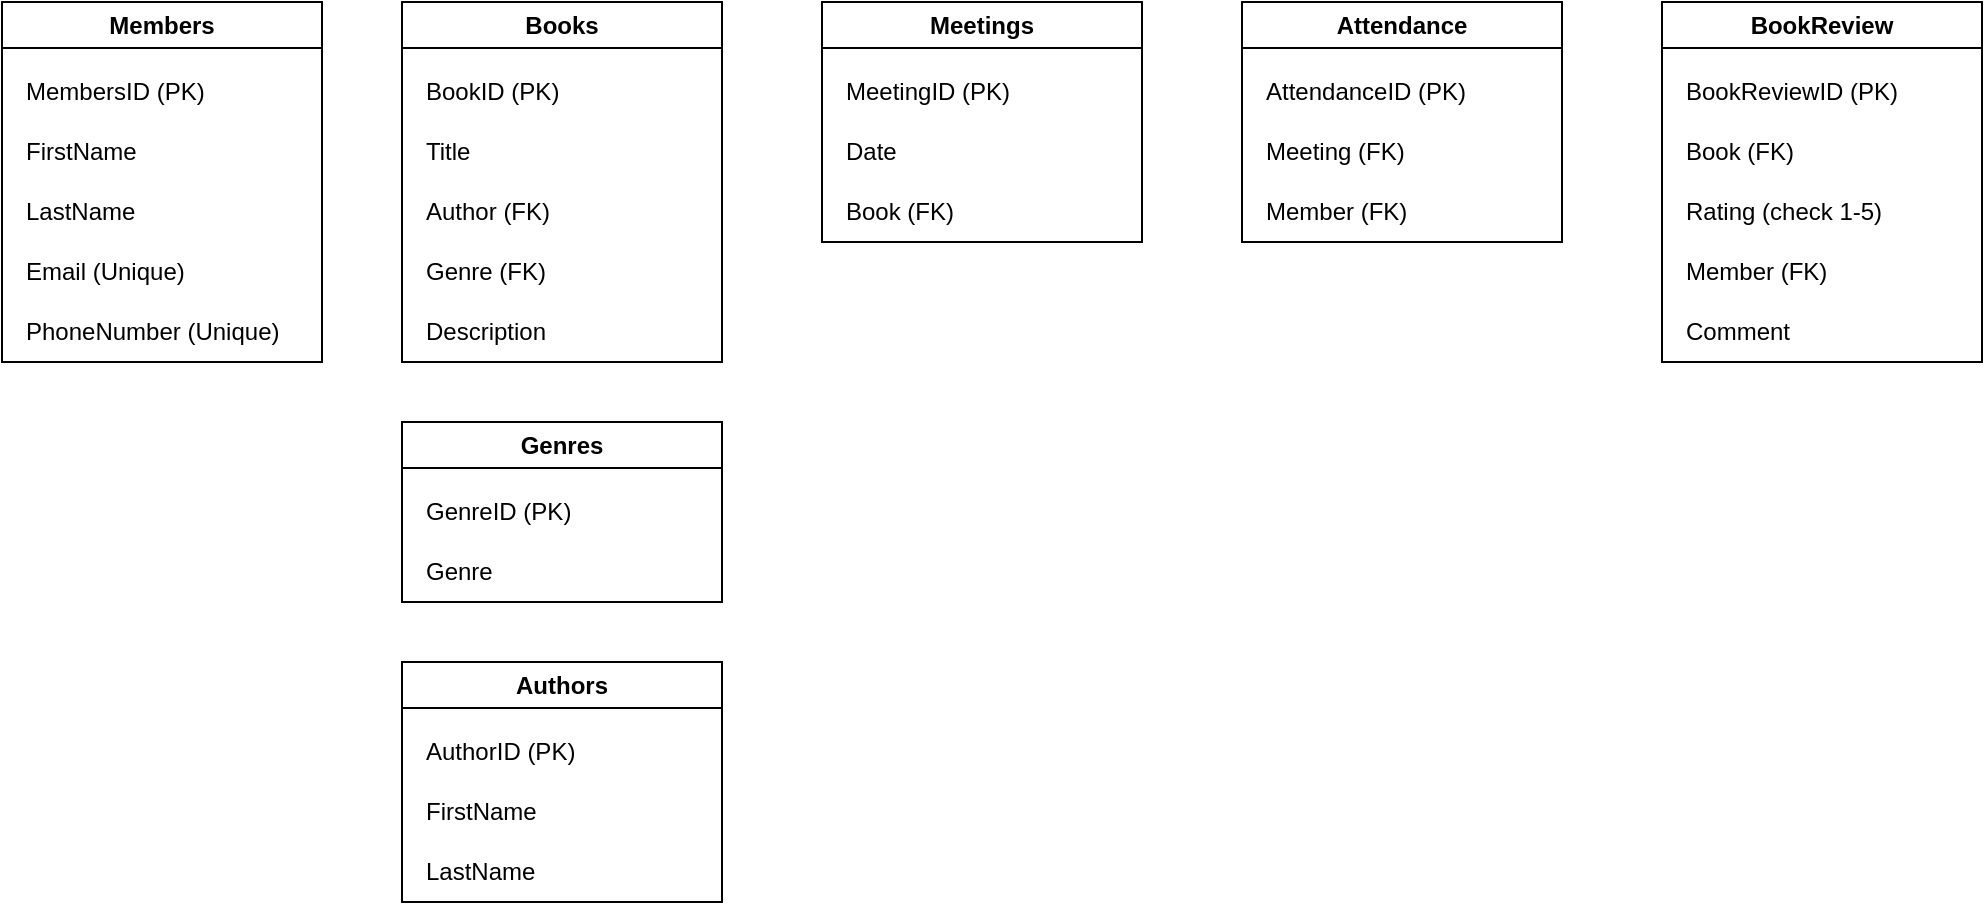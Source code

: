 <mxfile version="22.1.21" type="github">
  <diagram name="Page-1" id="lrwuSZgX4VnGKg4D3DA1">
    <mxGraphModel dx="1221" dy="599" grid="1" gridSize="10" guides="1" tooltips="1" connect="1" arrows="1" fold="1" page="1" pageScale="1" pageWidth="1169" pageHeight="827" math="0" shadow="0">
      <root>
        <mxCell id="0" />
        <mxCell id="1" parent="0" />
        <mxCell id="FsZbiuImTqXAYvnQeXjL-19" value="Members" style="swimlane;whiteSpace=wrap;html=1;" parent="1" vertex="1">
          <mxGeometry x="30" y="40" width="160" height="180" as="geometry" />
        </mxCell>
        <mxCell id="FsZbiuImTqXAYvnQeXjL-20" value="MembersID (PK)" style="text;html=1;strokeColor=none;fillColor=none;align=left;verticalAlign=middle;whiteSpace=wrap;rounded=0;" parent="FsZbiuImTqXAYvnQeXjL-19" vertex="1">
          <mxGeometry x="10" y="30" width="150" height="30" as="geometry" />
        </mxCell>
        <mxCell id="FsZbiuImTqXAYvnQeXjL-21" value="FirstName" style="text;html=1;strokeColor=none;fillColor=none;align=left;verticalAlign=middle;whiteSpace=wrap;rounded=0;" parent="FsZbiuImTqXAYvnQeXjL-19" vertex="1">
          <mxGeometry x="10" y="60" width="150" height="30" as="geometry" />
        </mxCell>
        <mxCell id="FsZbiuImTqXAYvnQeXjL-22" value="LastName" style="text;html=1;strokeColor=none;fillColor=none;align=left;verticalAlign=middle;whiteSpace=wrap;rounded=0;" parent="FsZbiuImTqXAYvnQeXjL-19" vertex="1">
          <mxGeometry x="10" y="90" width="150" height="30" as="geometry" />
        </mxCell>
        <mxCell id="FsZbiuImTqXAYvnQeXjL-23" value="Email (Unique)" style="text;html=1;strokeColor=none;fillColor=none;align=left;verticalAlign=middle;whiteSpace=wrap;rounded=0;" parent="FsZbiuImTqXAYvnQeXjL-19" vertex="1">
          <mxGeometry x="10" y="120" width="150" height="30" as="geometry" />
        </mxCell>
        <mxCell id="FsZbiuImTqXAYvnQeXjL-24" value="PhoneNumber (Unique)" style="text;html=1;strokeColor=none;fillColor=none;align=left;verticalAlign=middle;whiteSpace=wrap;rounded=0;" parent="FsZbiuImTqXAYvnQeXjL-19" vertex="1">
          <mxGeometry x="10" y="150" width="150" height="30" as="geometry" />
        </mxCell>
        <mxCell id="FsZbiuImTqXAYvnQeXjL-25" value="Books" style="swimlane;whiteSpace=wrap;html=1;" parent="1" vertex="1">
          <mxGeometry x="230" y="40" width="160" height="180" as="geometry" />
        </mxCell>
        <mxCell id="FsZbiuImTqXAYvnQeXjL-26" value="BookID (PK)" style="text;html=1;strokeColor=none;fillColor=none;align=left;verticalAlign=middle;whiteSpace=wrap;rounded=0;" parent="FsZbiuImTqXAYvnQeXjL-25" vertex="1">
          <mxGeometry x="10" y="30" width="150" height="30" as="geometry" />
        </mxCell>
        <mxCell id="FsZbiuImTqXAYvnQeXjL-27" value="Title" style="text;html=1;strokeColor=none;fillColor=none;align=left;verticalAlign=middle;whiteSpace=wrap;rounded=0;" parent="FsZbiuImTqXAYvnQeXjL-25" vertex="1">
          <mxGeometry x="10" y="60" width="150" height="30" as="geometry" />
        </mxCell>
        <mxCell id="FsZbiuImTqXAYvnQeXjL-28" value="Author (FK)" style="text;html=1;strokeColor=none;fillColor=none;align=left;verticalAlign=middle;whiteSpace=wrap;rounded=0;" parent="FsZbiuImTqXAYvnQeXjL-25" vertex="1">
          <mxGeometry x="10" y="90" width="150" height="30" as="geometry" />
        </mxCell>
        <mxCell id="FsZbiuImTqXAYvnQeXjL-29" value="Genre (FK)" style="text;html=1;strokeColor=none;fillColor=none;align=left;verticalAlign=middle;whiteSpace=wrap;rounded=0;" parent="FsZbiuImTqXAYvnQeXjL-25" vertex="1">
          <mxGeometry x="10" y="120" width="150" height="30" as="geometry" />
        </mxCell>
        <mxCell id="FsZbiuImTqXAYvnQeXjL-30" value="Description" style="text;html=1;strokeColor=none;fillColor=none;align=left;verticalAlign=middle;whiteSpace=wrap;rounded=0;" parent="FsZbiuImTqXAYvnQeXjL-25" vertex="1">
          <mxGeometry x="10" y="150" width="150" height="30" as="geometry" />
        </mxCell>
        <mxCell id="FsZbiuImTqXAYvnQeXjL-31" value="Meetings" style="swimlane;whiteSpace=wrap;html=1;" parent="1" vertex="1">
          <mxGeometry x="440" y="40" width="160" height="120" as="geometry" />
        </mxCell>
        <mxCell id="FsZbiuImTqXAYvnQeXjL-32" value="MeetingID (PK)" style="text;html=1;strokeColor=none;fillColor=none;align=left;verticalAlign=middle;whiteSpace=wrap;rounded=0;" parent="FsZbiuImTqXAYvnQeXjL-31" vertex="1">
          <mxGeometry x="10" y="30" width="150" height="30" as="geometry" />
        </mxCell>
        <mxCell id="FsZbiuImTqXAYvnQeXjL-33" value="Date&amp;nbsp;" style="text;html=1;strokeColor=none;fillColor=none;align=left;verticalAlign=middle;whiteSpace=wrap;rounded=0;" parent="FsZbiuImTqXAYvnQeXjL-31" vertex="1">
          <mxGeometry x="10" y="60" width="150" height="30" as="geometry" />
        </mxCell>
        <mxCell id="FsZbiuImTqXAYvnQeXjL-34" value="Book (FK)" style="text;html=1;strokeColor=none;fillColor=none;align=left;verticalAlign=middle;whiteSpace=wrap;rounded=0;" parent="FsZbiuImTqXAYvnQeXjL-31" vertex="1">
          <mxGeometry x="10" y="90" width="150" height="30" as="geometry" />
        </mxCell>
        <mxCell id="FsZbiuImTqXAYvnQeXjL-37" value="Attendance" style="swimlane;whiteSpace=wrap;html=1;" parent="1" vertex="1">
          <mxGeometry x="650" y="40" width="160" height="120" as="geometry" />
        </mxCell>
        <mxCell id="FsZbiuImTqXAYvnQeXjL-38" value="AttendanceID (PK)" style="text;html=1;strokeColor=none;fillColor=none;align=left;verticalAlign=middle;whiteSpace=wrap;rounded=0;" parent="FsZbiuImTqXAYvnQeXjL-37" vertex="1">
          <mxGeometry x="10" y="30" width="150" height="30" as="geometry" />
        </mxCell>
        <mxCell id="FsZbiuImTqXAYvnQeXjL-39" value="Meeting (FK)" style="text;html=1;strokeColor=none;fillColor=none;align=left;verticalAlign=middle;whiteSpace=wrap;rounded=0;" parent="FsZbiuImTqXAYvnQeXjL-37" vertex="1">
          <mxGeometry x="10" y="60" width="150" height="30" as="geometry" />
        </mxCell>
        <mxCell id="FsZbiuImTqXAYvnQeXjL-40" value="Member (FK)" style="text;html=1;strokeColor=none;fillColor=none;align=left;verticalAlign=middle;whiteSpace=wrap;rounded=0;" parent="FsZbiuImTqXAYvnQeXjL-37" vertex="1">
          <mxGeometry x="10" y="90" width="150" height="30" as="geometry" />
        </mxCell>
        <mxCell id="FsZbiuImTqXAYvnQeXjL-41" value="BookReview" style="swimlane;whiteSpace=wrap;html=1;" parent="1" vertex="1">
          <mxGeometry x="860" y="40" width="160" height="180" as="geometry" />
        </mxCell>
        <mxCell id="FsZbiuImTqXAYvnQeXjL-42" value="BookReviewID (PK)" style="text;html=1;strokeColor=none;fillColor=none;align=left;verticalAlign=middle;whiteSpace=wrap;rounded=0;" parent="FsZbiuImTqXAYvnQeXjL-41" vertex="1">
          <mxGeometry x="10" y="30" width="150" height="30" as="geometry" />
        </mxCell>
        <mxCell id="FsZbiuImTqXAYvnQeXjL-43" value="Book (FK)" style="text;html=1;strokeColor=none;fillColor=none;align=left;verticalAlign=middle;whiteSpace=wrap;rounded=0;" parent="FsZbiuImTqXAYvnQeXjL-41" vertex="1">
          <mxGeometry x="10" y="60" width="150" height="30" as="geometry" />
        </mxCell>
        <mxCell id="FsZbiuImTqXAYvnQeXjL-44" value="Rating (check 1-5)" style="text;html=1;strokeColor=none;fillColor=none;align=left;verticalAlign=middle;whiteSpace=wrap;rounded=0;" parent="FsZbiuImTqXAYvnQeXjL-41" vertex="1">
          <mxGeometry x="10" y="90" width="150" height="30" as="geometry" />
        </mxCell>
        <mxCell id="FsZbiuImTqXAYvnQeXjL-45" value="Member (FK)" style="text;html=1;strokeColor=none;fillColor=none;align=left;verticalAlign=middle;whiteSpace=wrap;rounded=0;" parent="FsZbiuImTqXAYvnQeXjL-41" vertex="1">
          <mxGeometry x="10" y="120" width="150" height="30" as="geometry" />
        </mxCell>
        <mxCell id="FsZbiuImTqXAYvnQeXjL-46" value="Comment" style="text;html=1;strokeColor=none;fillColor=none;align=left;verticalAlign=middle;whiteSpace=wrap;rounded=0;" parent="FsZbiuImTqXAYvnQeXjL-41" vertex="1">
          <mxGeometry x="10" y="150" width="150" height="30" as="geometry" />
        </mxCell>
        <mxCell id="FsZbiuImTqXAYvnQeXjL-47" value="Genres" style="swimlane;whiteSpace=wrap;html=1;" parent="1" vertex="1">
          <mxGeometry x="230" y="250" width="160" height="90" as="geometry" />
        </mxCell>
        <mxCell id="FsZbiuImTqXAYvnQeXjL-48" value="GenreID (PK)" style="text;html=1;strokeColor=none;fillColor=none;align=left;verticalAlign=middle;whiteSpace=wrap;rounded=0;" parent="FsZbiuImTqXAYvnQeXjL-47" vertex="1">
          <mxGeometry x="10" y="30" width="150" height="30" as="geometry" />
        </mxCell>
        <mxCell id="FsZbiuImTqXAYvnQeXjL-49" value="Genre" style="text;html=1;strokeColor=none;fillColor=none;align=left;verticalAlign=middle;whiteSpace=wrap;rounded=0;" parent="FsZbiuImTqXAYvnQeXjL-47" vertex="1">
          <mxGeometry x="10" y="60" width="150" height="30" as="geometry" />
        </mxCell>
        <mxCell id="FsZbiuImTqXAYvnQeXjL-51" value="Authors" style="swimlane;whiteSpace=wrap;html=1;" parent="1" vertex="1">
          <mxGeometry x="230" y="370" width="160" height="120" as="geometry" />
        </mxCell>
        <mxCell id="FsZbiuImTqXAYvnQeXjL-52" value="AuthorID (PK)" style="text;html=1;strokeColor=none;fillColor=none;align=left;verticalAlign=middle;whiteSpace=wrap;rounded=0;" parent="FsZbiuImTqXAYvnQeXjL-51" vertex="1">
          <mxGeometry x="10" y="30" width="150" height="30" as="geometry" />
        </mxCell>
        <mxCell id="FsZbiuImTqXAYvnQeXjL-53" value="FirstName" style="text;html=1;strokeColor=none;fillColor=none;align=left;verticalAlign=middle;whiteSpace=wrap;rounded=0;" parent="FsZbiuImTqXAYvnQeXjL-51" vertex="1">
          <mxGeometry x="10" y="60" width="150" height="30" as="geometry" />
        </mxCell>
        <mxCell id="FsZbiuImTqXAYvnQeXjL-54" value="LastName" style="text;html=1;strokeColor=none;fillColor=none;align=left;verticalAlign=middle;whiteSpace=wrap;rounded=0;" parent="FsZbiuImTqXAYvnQeXjL-51" vertex="1">
          <mxGeometry x="10" y="90" width="150" height="30" as="geometry" />
        </mxCell>
      </root>
    </mxGraphModel>
  </diagram>
</mxfile>
